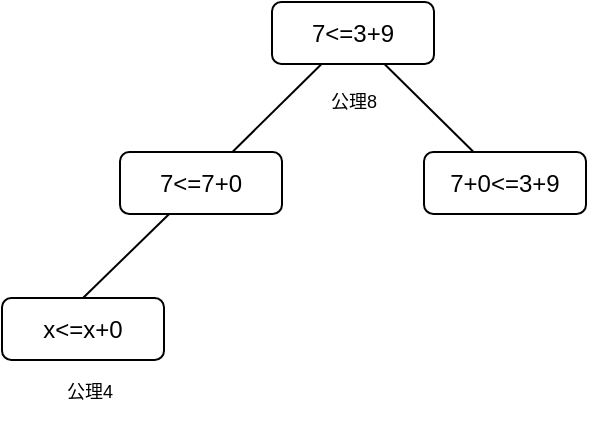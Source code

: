 <mxfile version="24.8.3">
  <diagram name="第 1 页" id="jlVK5qfQyr_egqlrKWcN">
    <mxGraphModel dx="728" dy="436" grid="0" gridSize="10" guides="1" tooltips="1" connect="1" arrows="1" fold="1" page="1" pageScale="1" pageWidth="3300" pageHeight="4681" math="0" shadow="0">
      <root>
        <mxCell id="0" />
        <mxCell id="1" parent="0" />
        <mxCell id="oig0jnd9JJhLx6ScAqAp-3" style="rounded=0;orthogonalLoop=1;jettySize=auto;html=1;endArrow=none;endFill=0;" edge="1" parent="1" source="oig0jnd9JJhLx6ScAqAp-1" target="oig0jnd9JJhLx6ScAqAp-2">
          <mxGeometry relative="1" as="geometry" />
        </mxCell>
        <mxCell id="oig0jnd9JJhLx6ScAqAp-5" style="rounded=0;orthogonalLoop=1;jettySize=auto;html=1;startArrow=none;startFill=0;endArrow=none;endFill=0;" edge="1" parent="1" source="oig0jnd9JJhLx6ScAqAp-1" target="oig0jnd9JJhLx6ScAqAp-4">
          <mxGeometry relative="1" as="geometry" />
        </mxCell>
        <mxCell id="oig0jnd9JJhLx6ScAqAp-1" value="7&amp;lt;=3+9" style="rounded=1;whiteSpace=wrap;html=1;" vertex="1" parent="1">
          <mxGeometry x="1089" y="726" width="81" height="31" as="geometry" />
        </mxCell>
        <mxCell id="oig0jnd9JJhLx6ScAqAp-12" style="rounded=0;orthogonalLoop=1;jettySize=auto;html=1;entryX=0.5;entryY=0;entryDx=0;entryDy=0;endArrow=none;endFill=0;" edge="1" parent="1" source="oig0jnd9JJhLx6ScAqAp-2" target="oig0jnd9JJhLx6ScAqAp-10">
          <mxGeometry relative="1" as="geometry" />
        </mxCell>
        <mxCell id="oig0jnd9JJhLx6ScAqAp-2" value="7&amp;lt;=7+0" style="rounded=1;whiteSpace=wrap;html=1;" vertex="1" parent="1">
          <mxGeometry x="1013" y="801" width="81" height="31" as="geometry" />
        </mxCell>
        <mxCell id="oig0jnd9JJhLx6ScAqAp-4" value="7+0&amp;lt;=3+9" style="rounded=1;whiteSpace=wrap;html=1;" vertex="1" parent="1">
          <mxGeometry x="1165" y="801" width="81" height="31" as="geometry" />
        </mxCell>
        <mxCell id="oig0jnd9JJhLx6ScAqAp-6" value="&lt;font style=&quot;font-size: 9px;&quot;&gt;公理8&lt;/font&gt;" style="text;html=1;align=center;verticalAlign=middle;whiteSpace=wrap;rounded=0;" vertex="1" parent="1">
          <mxGeometry x="1099.5" y="760" width="60" height="30" as="geometry" />
        </mxCell>
        <mxCell id="oig0jnd9JJhLx6ScAqAp-10" value="x&amp;lt;=x+0" style="rounded=1;whiteSpace=wrap;html=1;" vertex="1" parent="1">
          <mxGeometry x="954" y="874" width="81" height="31" as="geometry" />
        </mxCell>
        <mxCell id="oig0jnd9JJhLx6ScAqAp-11" value="&lt;font style=&quot;font-size: 9px;&quot;&gt;公理4&lt;/font&gt;" style="text;html=1;align=center;verticalAlign=middle;whiteSpace=wrap;rounded=0;" vertex="1" parent="1">
          <mxGeometry x="968" y="905" width="60" height="30" as="geometry" />
        </mxCell>
      </root>
    </mxGraphModel>
  </diagram>
</mxfile>
